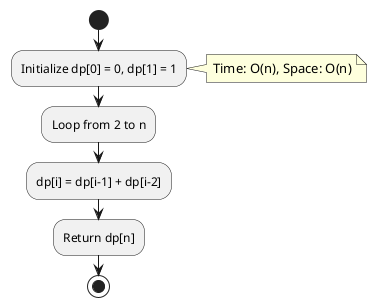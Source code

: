 @startuml
start
:Initialize dp[0] = 0, dp[1] = 1;
note right: Time: O(n), Space: O(n)
:Loop from 2 to n;
:dp[i] = dp[i-1] + dp[i-2];
:Return dp[n];
stop
@enduml
